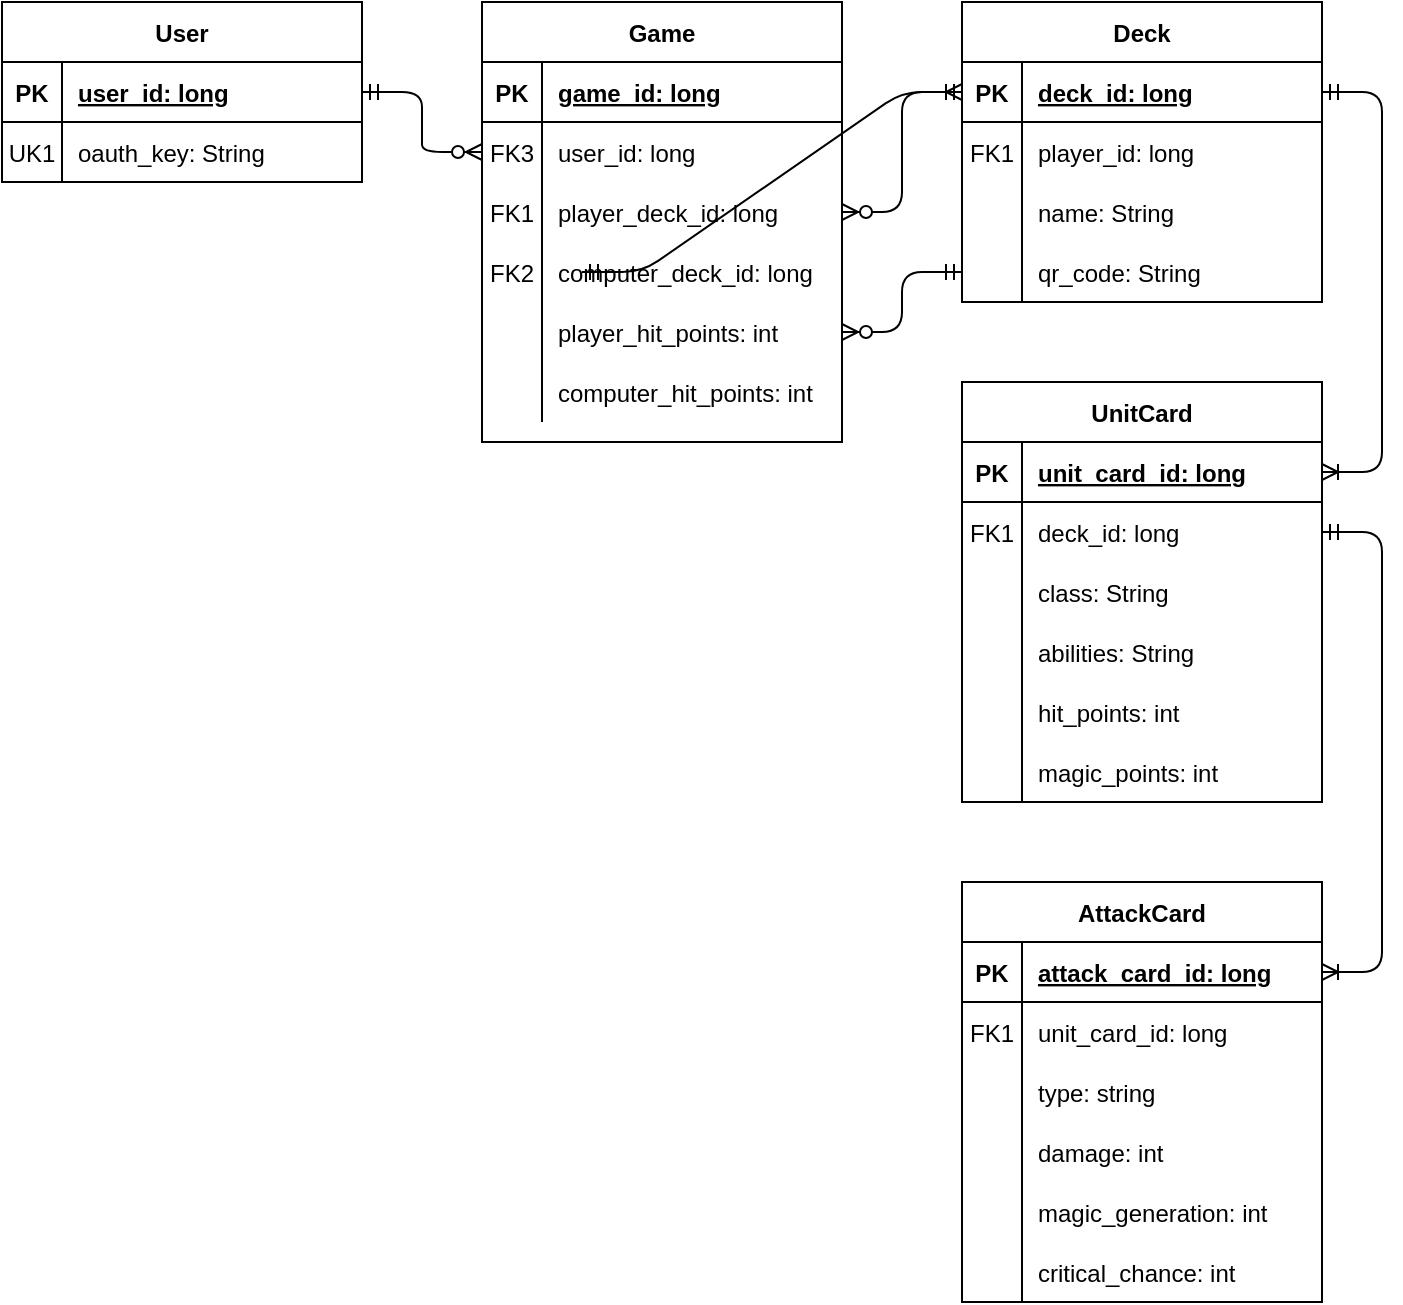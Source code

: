 <mxfile version="13.8.1" type="device"><diagram id="R2lEEEUBdFMjLlhIrx00" name="Page-1"><mxGraphModel dx="1422" dy="791" grid="1" gridSize="10" guides="1" tooltips="1" connect="1" arrows="1" fold="1" page="1" pageScale="1" pageWidth="850" pageHeight="1100" math="0" shadow="0" extFonts="Permanent Marker^https://fonts.googleapis.com/css?family=Permanent+Marker"><root><mxCell id="0"/><mxCell id="1" parent="0"/><mxCell id="p8X4fuUbyKu3qabVPlU8-68" value="" style="edgeStyle=entityRelationEdgeStyle;fontSize=12;html=1;endArrow=ERoneToMany;startArrow=ERmandOne;entryX=1;entryY=0.5;entryDx=0;entryDy=0;exitX=1;exitY=0.5;exitDx=0;exitDy=0;" parent="1" source="p8X4fuUbyKu3qabVPlU8-2" target="p8X4fuUbyKu3qabVPlU8-30" edge="1"><mxGeometry width="100" height="100" relative="1" as="geometry"><mxPoint x="730" y="225" as="sourcePoint"/><mxPoint x="810" y="290" as="targetPoint"/></mxGeometry></mxCell><mxCell id="p8X4fuUbyKu3qabVPlU8-70" value="" style="edgeStyle=entityRelationEdgeStyle;fontSize=12;html=1;endArrow=ERoneToMany;startArrow=ERmandOne;entryX=1;entryY=0.5;entryDx=0;entryDy=0;exitX=1;exitY=0.5;exitDx=0;exitDy=0;" parent="1" source="p8X4fuUbyKu3qabVPlU8-33" target="p8X4fuUbyKu3qabVPlU8-15" edge="1"><mxGeometry width="100" height="100" relative="1" as="geometry"><mxPoint x="730" y="505" as="sourcePoint"/><mxPoint x="780" y="575" as="targetPoint"/></mxGeometry></mxCell><mxCell id="p8X4fuUbyKu3qabVPlU8-84" value="" style="edgeStyle=entityRelationEdgeStyle;fontSize=12;html=1;endArrow=ERoneToMany;startArrow=ERmandOne;entryX=0;entryY=0.5;entryDx=0;entryDy=0;exitX=1;exitY=0.5;exitDx=0;exitDy=0;" parent="1" source="p8X4fuUbyKu3qabVPlU8-62" target="p8X4fuUbyKu3qabVPlU8-2" edge="1"><mxGeometry width="100" height="100" relative="1" as="geometry"><mxPoint x="360" y="225" as="sourcePoint"/><mxPoint x="480" y="130" as="targetPoint"/></mxGeometry></mxCell><mxCell id="_p8Nb7eytgrmNI0Y_E1D-58" value="" style="edgeStyle=entityRelationEdgeStyle;fontSize=12;html=1;endArrow=ERzeroToMany;startArrow=ERmandOne;exitX=0;exitY=0.5;exitDx=0;exitDy=0;entryX=1;entryY=0.5;entryDx=0;entryDy=0;" edge="1" parent="1" source="p8X4fuUbyKu3qabVPlU8-2" target="_p8Nb7eytgrmNI0Y_E1D-60"><mxGeometry width="100" height="100" relative="1" as="geometry"><mxPoint x="320" y="470" as="sourcePoint"/><mxPoint x="420" y="370" as="targetPoint"/></mxGeometry></mxCell><mxCell id="_p8Nb7eytgrmNI0Y_E1D-59" value="" style="edgeStyle=entityRelationEdgeStyle;fontSize=12;html=1;endArrow=ERzeroToMany;startArrow=ERmandOne;exitX=0;exitY=0.5;exitDx=0;exitDy=0;entryX=1;entryY=0.5;entryDx=0;entryDy=0;" edge="1" parent="1" source="p8X4fuUbyKu3qabVPlU8-8" target="_p8Nb7eytgrmNI0Y_E1D-49"><mxGeometry width="100" height="100" relative="1" as="geometry"><mxPoint x="520" y="270" as="sourcePoint"/><mxPoint x="400" y="300" as="targetPoint"/></mxGeometry></mxCell><mxCell id="_p8Nb7eytgrmNI0Y_E1D-63" value="" style="edgeStyle=entityRelationEdgeStyle;fontSize=12;html=1;endArrow=ERzeroToMany;startArrow=ERmandOne;exitX=1;exitY=0.5;exitDx=0;exitDy=0;entryX=0;entryY=0.5;entryDx=0;entryDy=0;" edge="1" parent="1" source="p8X4fuUbyKu3qabVPlU8-53" target="_p8Nb7eytgrmNI0Y_E1D-43"><mxGeometry width="100" height="100" relative="1" as="geometry"><mxPoint x="290" y="450" as="sourcePoint"/><mxPoint x="390" y="350" as="targetPoint"/></mxGeometry></mxCell><mxCell id="p8X4fuUbyKu3qabVPlU8-29" value="UnitCard" style="shape=table;startSize=30;container=1;collapsible=1;childLayout=tableLayout;fixedRows=1;rowLines=0;fontStyle=1;align=center;resizeLast=1;" parent="1" vertex="1"><mxGeometry x="550" y="280" width="180" height="210" as="geometry"/></mxCell><mxCell id="p8X4fuUbyKu3qabVPlU8-30" value="" style="shape=partialRectangle;collapsible=0;dropTarget=0;pointerEvents=0;fillColor=none;top=0;left=0;bottom=1;right=0;points=[[0,0.5],[1,0.5]];portConstraint=eastwest;" parent="p8X4fuUbyKu3qabVPlU8-29" vertex="1"><mxGeometry y="30" width="180" height="30" as="geometry"/></mxCell><mxCell id="p8X4fuUbyKu3qabVPlU8-31" value="PK" style="shape=partialRectangle;connectable=0;fillColor=none;top=0;left=0;bottom=0;right=0;fontStyle=1;overflow=hidden;" parent="p8X4fuUbyKu3qabVPlU8-30" vertex="1"><mxGeometry width="30" height="30" as="geometry"/></mxCell><mxCell id="p8X4fuUbyKu3qabVPlU8-32" value="unit_card_id: long" style="shape=partialRectangle;connectable=0;fillColor=none;top=0;left=0;bottom=0;right=0;align=left;spacingLeft=6;fontStyle=5;overflow=hidden;" parent="p8X4fuUbyKu3qabVPlU8-30" vertex="1"><mxGeometry x="30" width="150" height="30" as="geometry"/></mxCell><mxCell id="p8X4fuUbyKu3qabVPlU8-33" value="" style="shape=partialRectangle;collapsible=0;dropTarget=0;pointerEvents=0;fillColor=none;top=0;left=0;bottom=0;right=0;points=[[0,0.5],[1,0.5]];portConstraint=eastwest;" parent="p8X4fuUbyKu3qabVPlU8-29" vertex="1"><mxGeometry y="60" width="180" height="30" as="geometry"/></mxCell><mxCell id="p8X4fuUbyKu3qabVPlU8-34" value="FK1" style="shape=partialRectangle;connectable=0;fillColor=none;top=0;left=0;bottom=0;right=0;editable=1;overflow=hidden;" parent="p8X4fuUbyKu3qabVPlU8-33" vertex="1"><mxGeometry width="30" height="30" as="geometry"/></mxCell><mxCell id="p8X4fuUbyKu3qabVPlU8-35" value="deck_id: long" style="shape=partialRectangle;connectable=0;fillColor=none;top=0;left=0;bottom=0;right=0;align=left;spacingLeft=6;overflow=hidden;" parent="p8X4fuUbyKu3qabVPlU8-33" vertex="1"><mxGeometry x="30" width="150" height="30" as="geometry"/></mxCell><mxCell id="_p8Nb7eytgrmNI0Y_E1D-17" value="" style="shape=partialRectangle;collapsible=0;dropTarget=0;pointerEvents=0;fillColor=none;top=0;left=0;bottom=0;right=0;points=[[0,0.5],[1,0.5]];portConstraint=eastwest;" vertex="1" parent="p8X4fuUbyKu3qabVPlU8-29"><mxGeometry y="90" width="180" height="30" as="geometry"/></mxCell><mxCell id="_p8Nb7eytgrmNI0Y_E1D-18" value="" style="shape=partialRectangle;connectable=0;fillColor=none;top=0;left=0;bottom=0;right=0;editable=1;overflow=hidden;" vertex="1" parent="_p8Nb7eytgrmNI0Y_E1D-17"><mxGeometry width="30" height="30" as="geometry"/></mxCell><mxCell id="_p8Nb7eytgrmNI0Y_E1D-19" value="class: String" style="shape=partialRectangle;connectable=0;fillColor=none;top=0;left=0;bottom=0;right=0;align=left;spacingLeft=6;overflow=hidden;" vertex="1" parent="_p8Nb7eytgrmNI0Y_E1D-17"><mxGeometry x="30" width="150" height="30" as="geometry"/></mxCell><mxCell id="p8X4fuUbyKu3qabVPlU8-36" value="" style="shape=partialRectangle;collapsible=0;dropTarget=0;pointerEvents=0;fillColor=none;top=0;left=0;bottom=0;right=0;points=[[0,0.5],[1,0.5]];portConstraint=eastwest;" parent="p8X4fuUbyKu3qabVPlU8-29" vertex="1"><mxGeometry y="120" width="180" height="30" as="geometry"/></mxCell><mxCell id="p8X4fuUbyKu3qabVPlU8-37" value="" style="shape=partialRectangle;connectable=0;fillColor=none;top=0;left=0;bottom=0;right=0;editable=1;overflow=hidden;" parent="p8X4fuUbyKu3qabVPlU8-36" vertex="1"><mxGeometry width="30" height="30" as="geometry"/></mxCell><mxCell id="p8X4fuUbyKu3qabVPlU8-38" value="abilities: String" style="shape=partialRectangle;connectable=0;fillColor=none;top=0;left=0;bottom=0;right=0;align=left;spacingLeft=6;overflow=hidden;" parent="p8X4fuUbyKu3qabVPlU8-36" vertex="1"><mxGeometry x="30" width="150" height="30" as="geometry"/></mxCell><mxCell id="p8X4fuUbyKu3qabVPlU8-39" value="" style="shape=partialRectangle;collapsible=0;dropTarget=0;pointerEvents=0;fillColor=none;top=0;left=0;bottom=0;right=0;points=[[0,0.5],[1,0.5]];portConstraint=eastwest;" parent="p8X4fuUbyKu3qabVPlU8-29" vertex="1"><mxGeometry y="150" width="180" height="30" as="geometry"/></mxCell><mxCell id="p8X4fuUbyKu3qabVPlU8-40" value="" style="shape=partialRectangle;connectable=0;fillColor=none;top=0;left=0;bottom=0;right=0;editable=1;overflow=hidden;" parent="p8X4fuUbyKu3qabVPlU8-39" vertex="1"><mxGeometry width="30" height="30" as="geometry"/></mxCell><mxCell id="p8X4fuUbyKu3qabVPlU8-41" value="hit_points: int" style="shape=partialRectangle;connectable=0;fillColor=none;top=0;left=0;bottom=0;right=0;align=left;spacingLeft=6;overflow=hidden;" parent="p8X4fuUbyKu3qabVPlU8-39" vertex="1"><mxGeometry x="30" width="150" height="30" as="geometry"/></mxCell><mxCell id="_p8Nb7eytgrmNI0Y_E1D-2" style="shape=partialRectangle;collapsible=0;dropTarget=0;pointerEvents=0;fillColor=none;top=0;left=0;bottom=0;right=0;points=[[0,0.5],[1,0.5]];portConstraint=eastwest;" vertex="1" parent="p8X4fuUbyKu3qabVPlU8-29"><mxGeometry y="180" width="180" height="30" as="geometry"/></mxCell><mxCell id="_p8Nb7eytgrmNI0Y_E1D-3" style="shape=partialRectangle;connectable=0;fillColor=none;top=0;left=0;bottom=0;right=0;editable=1;overflow=hidden;" vertex="1" parent="_p8Nb7eytgrmNI0Y_E1D-2"><mxGeometry width="30" height="30" as="geometry"/></mxCell><mxCell id="_p8Nb7eytgrmNI0Y_E1D-4" value="magic_points: int" style="shape=partialRectangle;connectable=0;fillColor=none;top=0;left=0;bottom=0;right=0;align=left;spacingLeft=6;overflow=hidden;" vertex="1" parent="_p8Nb7eytgrmNI0Y_E1D-2"><mxGeometry x="30" width="150" height="30" as="geometry"/></mxCell><mxCell id="p8X4fuUbyKu3qabVPlU8-1" value="Deck" style="shape=table;startSize=30;container=1;collapsible=1;childLayout=tableLayout;fixedRows=1;rowLines=0;fontStyle=1;align=center;resizeLast=1;" parent="1" vertex="1"><mxGeometry x="550" y="90" width="180" height="150" as="geometry"/></mxCell><mxCell id="p8X4fuUbyKu3qabVPlU8-2" value="" style="shape=partialRectangle;collapsible=0;dropTarget=0;pointerEvents=0;fillColor=none;top=0;left=0;bottom=1;right=0;points=[[0,0.5],[1,0.5]];portConstraint=eastwest;" parent="p8X4fuUbyKu3qabVPlU8-1" vertex="1"><mxGeometry y="30" width="180" height="30" as="geometry"/></mxCell><mxCell id="p8X4fuUbyKu3qabVPlU8-3" value="PK" style="shape=partialRectangle;connectable=0;fillColor=none;top=0;left=0;bottom=0;right=0;fontStyle=1;overflow=hidden;" parent="p8X4fuUbyKu3qabVPlU8-2" vertex="1"><mxGeometry width="30" height="30" as="geometry"/></mxCell><mxCell id="p8X4fuUbyKu3qabVPlU8-4" value="deck_id: long" style="shape=partialRectangle;connectable=0;fillColor=none;top=0;left=0;bottom=0;right=0;align=left;spacingLeft=6;fontStyle=5;overflow=hidden;" parent="p8X4fuUbyKu3qabVPlU8-2" vertex="1"><mxGeometry x="30" width="150" height="30" as="geometry"/></mxCell><mxCell id="p8X4fuUbyKu3qabVPlU8-5" value="" style="shape=partialRectangle;collapsible=0;dropTarget=0;pointerEvents=0;fillColor=none;top=0;left=0;bottom=0;right=0;points=[[0,0.5],[1,0.5]];portConstraint=eastwest;" parent="p8X4fuUbyKu3qabVPlU8-1" vertex="1"><mxGeometry y="60" width="180" height="30" as="geometry"/></mxCell><mxCell id="p8X4fuUbyKu3qabVPlU8-6" value="FK1" style="shape=partialRectangle;connectable=0;fillColor=none;top=0;left=0;bottom=0;right=0;editable=1;overflow=hidden;" parent="p8X4fuUbyKu3qabVPlU8-5" vertex="1"><mxGeometry width="30" height="30" as="geometry"/></mxCell><mxCell id="p8X4fuUbyKu3qabVPlU8-7" value="player_id: long" style="shape=partialRectangle;connectable=0;fillColor=none;top=0;left=0;bottom=0;right=0;align=left;spacingLeft=6;overflow=hidden;" parent="p8X4fuUbyKu3qabVPlU8-5" vertex="1"><mxGeometry x="30" width="150" height="30" as="geometry"/></mxCell><mxCell id="_p8Nb7eytgrmNI0Y_E1D-36" value="" style="shape=partialRectangle;collapsible=0;dropTarget=0;pointerEvents=0;fillColor=none;top=0;left=0;bottom=0;right=0;points=[[0,0.5],[1,0.5]];portConstraint=eastwest;" vertex="1" parent="p8X4fuUbyKu3qabVPlU8-1"><mxGeometry y="90" width="180" height="30" as="geometry"/></mxCell><mxCell id="_p8Nb7eytgrmNI0Y_E1D-37" value="" style="shape=partialRectangle;connectable=0;fillColor=none;top=0;left=0;bottom=0;right=0;editable=1;overflow=hidden;" vertex="1" parent="_p8Nb7eytgrmNI0Y_E1D-36"><mxGeometry width="30" height="30" as="geometry"/></mxCell><mxCell id="_p8Nb7eytgrmNI0Y_E1D-38" value="name: String" style="shape=partialRectangle;connectable=0;fillColor=none;top=0;left=0;bottom=0;right=0;align=left;spacingLeft=6;overflow=hidden;" vertex="1" parent="_p8Nb7eytgrmNI0Y_E1D-36"><mxGeometry x="30" width="150" height="30" as="geometry"/></mxCell><mxCell id="p8X4fuUbyKu3qabVPlU8-8" value="" style="shape=partialRectangle;collapsible=0;dropTarget=0;pointerEvents=0;fillColor=none;top=0;left=0;bottom=0;right=0;points=[[0,0.5],[1,0.5]];portConstraint=eastwest;" parent="p8X4fuUbyKu3qabVPlU8-1" vertex="1"><mxGeometry y="120" width="180" height="30" as="geometry"/></mxCell><mxCell id="p8X4fuUbyKu3qabVPlU8-9" value="" style="shape=partialRectangle;connectable=0;fillColor=none;top=0;left=0;bottom=0;right=0;editable=1;overflow=hidden;" parent="p8X4fuUbyKu3qabVPlU8-8" vertex="1"><mxGeometry width="30" height="30" as="geometry"/></mxCell><mxCell id="p8X4fuUbyKu3qabVPlU8-10" value="qr_code: String" style="shape=partialRectangle;connectable=0;fillColor=none;top=0;left=0;bottom=0;right=0;align=left;spacingLeft=6;overflow=hidden;" parent="p8X4fuUbyKu3qabVPlU8-8" vertex="1"><mxGeometry x="30" width="150" height="30" as="geometry"/></mxCell><mxCell id="p8X4fuUbyKu3qabVPlU8-14" value="AttackCard" style="shape=table;startSize=30;container=1;collapsible=1;childLayout=tableLayout;fixedRows=1;rowLines=0;fontStyle=1;align=center;resizeLast=1;" parent="1" vertex="1"><mxGeometry x="550" y="530" width="180" height="210" as="geometry"/></mxCell><mxCell id="p8X4fuUbyKu3qabVPlU8-15" value="" style="shape=partialRectangle;collapsible=0;dropTarget=0;pointerEvents=0;fillColor=none;top=0;left=0;bottom=1;right=0;points=[[0,0.5],[1,0.5]];portConstraint=eastwest;" parent="p8X4fuUbyKu3qabVPlU8-14" vertex="1"><mxGeometry y="30" width="180" height="30" as="geometry"/></mxCell><mxCell id="p8X4fuUbyKu3qabVPlU8-16" value="PK" style="shape=partialRectangle;connectable=0;fillColor=none;top=0;left=0;bottom=0;right=0;fontStyle=1;overflow=hidden;" parent="p8X4fuUbyKu3qabVPlU8-15" vertex="1"><mxGeometry width="30" height="30" as="geometry"/></mxCell><mxCell id="p8X4fuUbyKu3qabVPlU8-17" value="attack_card_id: long" style="shape=partialRectangle;connectable=0;fillColor=none;top=0;left=0;bottom=0;right=0;align=left;spacingLeft=6;fontStyle=5;overflow=hidden;" parent="p8X4fuUbyKu3qabVPlU8-15" vertex="1"><mxGeometry x="30" width="150" height="30" as="geometry"/></mxCell><mxCell id="p8X4fuUbyKu3qabVPlU8-18" value="" style="shape=partialRectangle;collapsible=0;dropTarget=0;pointerEvents=0;fillColor=none;top=0;left=0;bottom=0;right=0;points=[[0,0.5],[1,0.5]];portConstraint=eastwest;" parent="p8X4fuUbyKu3qabVPlU8-14" vertex="1"><mxGeometry y="60" width="180" height="30" as="geometry"/></mxCell><mxCell id="p8X4fuUbyKu3qabVPlU8-19" value="FK1" style="shape=partialRectangle;connectable=0;fillColor=none;top=0;left=0;bottom=0;right=0;editable=1;overflow=hidden;" parent="p8X4fuUbyKu3qabVPlU8-18" vertex="1"><mxGeometry width="30" height="30" as="geometry"/></mxCell><mxCell id="p8X4fuUbyKu3qabVPlU8-20" value="unit_card_id: long" style="shape=partialRectangle;connectable=0;fillColor=none;top=0;left=0;bottom=0;right=0;align=left;spacingLeft=6;overflow=hidden;" parent="p8X4fuUbyKu3qabVPlU8-18" vertex="1"><mxGeometry x="30" width="150" height="30" as="geometry"/></mxCell><mxCell id="_p8Nb7eytgrmNI0Y_E1D-23" value="" style="shape=partialRectangle;collapsible=0;dropTarget=0;pointerEvents=0;fillColor=none;top=0;left=0;bottom=0;right=0;points=[[0,0.5],[1,0.5]];portConstraint=eastwest;" vertex="1" parent="p8X4fuUbyKu3qabVPlU8-14"><mxGeometry y="90" width="180" height="30" as="geometry"/></mxCell><mxCell id="_p8Nb7eytgrmNI0Y_E1D-24" value="" style="shape=partialRectangle;connectable=0;fillColor=none;top=0;left=0;bottom=0;right=0;editable=1;overflow=hidden;" vertex="1" parent="_p8Nb7eytgrmNI0Y_E1D-23"><mxGeometry width="30" height="30" as="geometry"/></mxCell><mxCell id="_p8Nb7eytgrmNI0Y_E1D-25" value="type: string" style="shape=partialRectangle;connectable=0;fillColor=none;top=0;left=0;bottom=0;right=0;align=left;spacingLeft=6;overflow=hidden;" vertex="1" parent="_p8Nb7eytgrmNI0Y_E1D-23"><mxGeometry x="30" width="150" height="30" as="geometry"/></mxCell><mxCell id="p8X4fuUbyKu3qabVPlU8-21" value="" style="shape=partialRectangle;collapsible=0;dropTarget=0;pointerEvents=0;fillColor=none;top=0;left=0;bottom=0;right=0;points=[[0,0.5],[1,0.5]];portConstraint=eastwest;" parent="p8X4fuUbyKu3qabVPlU8-14" vertex="1"><mxGeometry y="120" width="180" height="30" as="geometry"/></mxCell><mxCell id="p8X4fuUbyKu3qabVPlU8-22" value="" style="shape=partialRectangle;connectable=0;fillColor=none;top=0;left=0;bottom=0;right=0;editable=1;overflow=hidden;" parent="p8X4fuUbyKu3qabVPlU8-21" vertex="1"><mxGeometry width="30" height="30" as="geometry"/></mxCell><mxCell id="p8X4fuUbyKu3qabVPlU8-23" value="damage: int" style="shape=partialRectangle;connectable=0;fillColor=none;top=0;left=0;bottom=0;right=0;align=left;spacingLeft=6;overflow=hidden;" parent="p8X4fuUbyKu3qabVPlU8-21" vertex="1"><mxGeometry x="30" width="150" height="30" as="geometry"/></mxCell><mxCell id="p8X4fuUbyKu3qabVPlU8-24" value="" style="shape=partialRectangle;collapsible=0;dropTarget=0;pointerEvents=0;fillColor=none;top=0;left=0;bottom=0;right=0;points=[[0,0.5],[1,0.5]];portConstraint=eastwest;" parent="p8X4fuUbyKu3qabVPlU8-14" vertex="1"><mxGeometry y="150" width="180" height="30" as="geometry"/></mxCell><mxCell id="p8X4fuUbyKu3qabVPlU8-25" value="" style="shape=partialRectangle;connectable=0;fillColor=none;top=0;left=0;bottom=0;right=0;editable=1;overflow=hidden;" parent="p8X4fuUbyKu3qabVPlU8-24" vertex="1"><mxGeometry width="30" height="30" as="geometry"/></mxCell><mxCell id="p8X4fuUbyKu3qabVPlU8-26" value="magic_generation: int" style="shape=partialRectangle;connectable=0;fillColor=none;top=0;left=0;bottom=0;right=0;align=left;spacingLeft=6;overflow=hidden;" parent="p8X4fuUbyKu3qabVPlU8-24" vertex="1"><mxGeometry x="30" width="150" height="30" as="geometry"/></mxCell><mxCell id="_p8Nb7eytgrmNI0Y_E1D-8" style="shape=partialRectangle;collapsible=0;dropTarget=0;pointerEvents=0;fillColor=none;top=0;left=0;bottom=0;right=0;points=[[0,0.5],[1,0.5]];portConstraint=eastwest;" vertex="1" parent="p8X4fuUbyKu3qabVPlU8-14"><mxGeometry y="180" width="180" height="30" as="geometry"/></mxCell><mxCell id="_p8Nb7eytgrmNI0Y_E1D-9" style="shape=partialRectangle;connectable=0;fillColor=none;top=0;left=0;bottom=0;right=0;editable=1;overflow=hidden;" vertex="1" parent="_p8Nb7eytgrmNI0Y_E1D-8"><mxGeometry width="30" height="30" as="geometry"/></mxCell><mxCell id="_p8Nb7eytgrmNI0Y_E1D-10" value="critical_chance: int" style="shape=partialRectangle;connectable=0;fillColor=none;top=0;left=0;bottom=0;right=0;align=left;spacingLeft=6;overflow=hidden;" vertex="1" parent="_p8Nb7eytgrmNI0Y_E1D-8"><mxGeometry x="30" width="150" height="30" as="geometry"/></mxCell><mxCell id="_p8Nb7eytgrmNI0Y_E1D-39" value="Game" style="shape=table;startSize=30;container=1;collapsible=1;childLayout=tableLayout;fixedRows=1;rowLines=0;fontStyle=1;align=center;resizeLast=1;" vertex="1" parent="1"><mxGeometry x="310" y="90" width="180" height="220" as="geometry"/></mxCell><mxCell id="_p8Nb7eytgrmNI0Y_E1D-40" value="" style="shape=partialRectangle;collapsible=0;dropTarget=0;pointerEvents=0;fillColor=none;top=0;left=0;bottom=1;right=0;points=[[0,0.5],[1,0.5]];portConstraint=eastwest;" vertex="1" parent="_p8Nb7eytgrmNI0Y_E1D-39"><mxGeometry y="30" width="180" height="30" as="geometry"/></mxCell><mxCell id="_p8Nb7eytgrmNI0Y_E1D-41" value="PK" style="shape=partialRectangle;connectable=0;fillColor=none;top=0;left=0;bottom=0;right=0;fontStyle=1;overflow=hidden;" vertex="1" parent="_p8Nb7eytgrmNI0Y_E1D-40"><mxGeometry width="30" height="30" as="geometry"/></mxCell><mxCell id="_p8Nb7eytgrmNI0Y_E1D-42" value="game_id: long" style="shape=partialRectangle;connectable=0;fillColor=none;top=0;left=0;bottom=0;right=0;align=left;spacingLeft=6;fontStyle=5;overflow=hidden;" vertex="1" parent="_p8Nb7eytgrmNI0Y_E1D-40"><mxGeometry x="30" width="150" height="30" as="geometry"/></mxCell><mxCell id="_p8Nb7eytgrmNI0Y_E1D-43" value="" style="shape=partialRectangle;collapsible=0;dropTarget=0;pointerEvents=0;fillColor=none;top=0;left=0;bottom=0;right=0;points=[[0,0.5],[1,0.5]];portConstraint=eastwest;" vertex="1" parent="_p8Nb7eytgrmNI0Y_E1D-39"><mxGeometry y="60" width="180" height="30" as="geometry"/></mxCell><mxCell id="_p8Nb7eytgrmNI0Y_E1D-44" value="FK3" style="shape=partialRectangle;connectable=0;fillColor=none;top=0;left=0;bottom=0;right=0;editable=1;overflow=hidden;" vertex="1" parent="_p8Nb7eytgrmNI0Y_E1D-43"><mxGeometry width="30" height="30" as="geometry"/></mxCell><mxCell id="_p8Nb7eytgrmNI0Y_E1D-45" value="user_id: long" style="shape=partialRectangle;connectable=0;fillColor=none;top=0;left=0;bottom=0;right=0;align=left;spacingLeft=6;overflow=hidden;" vertex="1" parent="_p8Nb7eytgrmNI0Y_E1D-43"><mxGeometry x="30" width="150" height="30" as="geometry"/></mxCell><mxCell id="_p8Nb7eytgrmNI0Y_E1D-60" value="" style="shape=partialRectangle;collapsible=0;dropTarget=0;pointerEvents=0;fillColor=none;top=0;left=0;bottom=0;right=0;points=[[0,0.5],[1,0.5]];portConstraint=eastwest;" vertex="1" parent="_p8Nb7eytgrmNI0Y_E1D-39"><mxGeometry y="90" width="180" height="30" as="geometry"/></mxCell><mxCell id="_p8Nb7eytgrmNI0Y_E1D-61" value="FK1" style="shape=partialRectangle;connectable=0;fillColor=none;top=0;left=0;bottom=0;right=0;editable=1;overflow=hidden;" vertex="1" parent="_p8Nb7eytgrmNI0Y_E1D-60"><mxGeometry width="30" height="30" as="geometry"/></mxCell><mxCell id="_p8Nb7eytgrmNI0Y_E1D-62" value="player_deck_id: long" style="shape=partialRectangle;connectable=0;fillColor=none;top=0;left=0;bottom=0;right=0;align=left;spacingLeft=6;overflow=hidden;" vertex="1" parent="_p8Nb7eytgrmNI0Y_E1D-60"><mxGeometry x="30" width="150" height="30" as="geometry"/></mxCell><mxCell id="_p8Nb7eytgrmNI0Y_E1D-46" value="" style="shape=partialRectangle;collapsible=0;dropTarget=0;pointerEvents=0;fillColor=none;top=0;left=0;bottom=0;right=0;points=[[0,0.5],[1,0.5]];portConstraint=eastwest;" vertex="1" parent="_p8Nb7eytgrmNI0Y_E1D-39"><mxGeometry y="120" width="180" height="30" as="geometry"/></mxCell><mxCell id="_p8Nb7eytgrmNI0Y_E1D-47" value="FK2" style="shape=partialRectangle;connectable=0;fillColor=none;top=0;left=0;bottom=0;right=0;editable=1;overflow=hidden;" vertex="1" parent="_p8Nb7eytgrmNI0Y_E1D-46"><mxGeometry width="30" height="30" as="geometry"/></mxCell><mxCell id="_p8Nb7eytgrmNI0Y_E1D-48" value="computer_deck_id: long" style="shape=partialRectangle;connectable=0;fillColor=none;top=0;left=0;bottom=0;right=0;align=left;spacingLeft=6;overflow=hidden;" vertex="1" parent="_p8Nb7eytgrmNI0Y_E1D-46"><mxGeometry x="30" width="150" height="30" as="geometry"/></mxCell><mxCell id="_p8Nb7eytgrmNI0Y_E1D-49" value="" style="shape=partialRectangle;collapsible=0;dropTarget=0;pointerEvents=0;fillColor=none;top=0;left=0;bottom=0;right=0;points=[[0,0.5],[1,0.5]];portConstraint=eastwest;" vertex="1" parent="_p8Nb7eytgrmNI0Y_E1D-39"><mxGeometry y="150" width="180" height="30" as="geometry"/></mxCell><mxCell id="_p8Nb7eytgrmNI0Y_E1D-50" value="" style="shape=partialRectangle;connectable=0;fillColor=none;top=0;left=0;bottom=0;right=0;editable=1;overflow=hidden;" vertex="1" parent="_p8Nb7eytgrmNI0Y_E1D-49"><mxGeometry width="30" height="30" as="geometry"/></mxCell><mxCell id="_p8Nb7eytgrmNI0Y_E1D-51" value="player_hit_points: int" style="shape=partialRectangle;connectable=0;fillColor=none;top=0;left=0;bottom=0;right=0;align=left;spacingLeft=6;overflow=hidden;" vertex="1" parent="_p8Nb7eytgrmNI0Y_E1D-49"><mxGeometry x="30" width="150" height="30" as="geometry"/></mxCell><mxCell id="_p8Nb7eytgrmNI0Y_E1D-55" value="" style="shape=partialRectangle;collapsible=0;dropTarget=0;pointerEvents=0;fillColor=none;top=0;left=0;bottom=0;right=0;points=[[0,0.5],[1,0.5]];portConstraint=eastwest;" vertex="1" parent="_p8Nb7eytgrmNI0Y_E1D-39"><mxGeometry y="180" width="180" height="30" as="geometry"/></mxCell><mxCell id="_p8Nb7eytgrmNI0Y_E1D-56" value="" style="shape=partialRectangle;connectable=0;fillColor=none;top=0;left=0;bottom=0;right=0;editable=1;overflow=hidden;" vertex="1" parent="_p8Nb7eytgrmNI0Y_E1D-55"><mxGeometry width="30" height="30" as="geometry"/></mxCell><mxCell id="_p8Nb7eytgrmNI0Y_E1D-57" value="computer_hit_points: int" style="shape=partialRectangle;connectable=0;fillColor=none;top=0;left=0;bottom=0;right=0;align=left;spacingLeft=6;overflow=hidden;" vertex="1" parent="_p8Nb7eytgrmNI0Y_E1D-55"><mxGeometry x="30" width="150" height="30" as="geometry"/></mxCell><mxCell id="p8X4fuUbyKu3qabVPlU8-52" value="User" style="shape=table;startSize=30;container=1;collapsible=1;childLayout=tableLayout;fixedRows=1;rowLines=0;fontStyle=1;align=center;resizeLast=1;" parent="1" vertex="1"><mxGeometry x="70" y="90" width="180" height="90" as="geometry"/></mxCell><mxCell id="p8X4fuUbyKu3qabVPlU8-53" value="" style="shape=partialRectangle;collapsible=0;dropTarget=0;pointerEvents=0;fillColor=none;top=0;left=0;bottom=1;right=0;points=[[0,0.5],[1,0.5]];portConstraint=eastwest;" parent="p8X4fuUbyKu3qabVPlU8-52" vertex="1"><mxGeometry y="30" width="180" height="30" as="geometry"/></mxCell><mxCell id="p8X4fuUbyKu3qabVPlU8-54" value="PK" style="shape=partialRectangle;connectable=0;fillColor=none;top=0;left=0;bottom=0;right=0;fontStyle=1;overflow=hidden;" parent="p8X4fuUbyKu3qabVPlU8-53" vertex="1"><mxGeometry width="30" height="30" as="geometry"/></mxCell><mxCell id="p8X4fuUbyKu3qabVPlU8-55" value="user_id: long" style="shape=partialRectangle;connectable=0;fillColor=none;top=0;left=0;bottom=0;right=0;align=left;spacingLeft=6;fontStyle=5;overflow=hidden;" parent="p8X4fuUbyKu3qabVPlU8-53" vertex="1"><mxGeometry x="30" width="150" height="30" as="geometry"/></mxCell><mxCell id="p8X4fuUbyKu3qabVPlU8-56" value="" style="shape=partialRectangle;collapsible=0;dropTarget=0;pointerEvents=0;fillColor=none;top=0;left=0;bottom=0;right=0;points=[[0,0.5],[1,0.5]];portConstraint=eastwest;" parent="p8X4fuUbyKu3qabVPlU8-52" vertex="1"><mxGeometry y="60" width="180" height="30" as="geometry"/></mxCell><mxCell id="p8X4fuUbyKu3qabVPlU8-57" value="UK1" style="shape=partialRectangle;connectable=0;fillColor=none;top=0;left=0;bottom=0;right=0;editable=1;overflow=hidden;" parent="p8X4fuUbyKu3qabVPlU8-56" vertex="1"><mxGeometry width="30" height="30" as="geometry"/></mxCell><mxCell id="p8X4fuUbyKu3qabVPlU8-58" value="oauth_key: String" style="shape=partialRectangle;connectable=0;fillColor=none;top=0;left=0;bottom=0;right=0;align=left;spacingLeft=6;overflow=hidden;" parent="p8X4fuUbyKu3qabVPlU8-56" vertex="1"><mxGeometry x="30" width="150" height="30" as="geometry"/></mxCell></root></mxGraphModel></diagram></mxfile>